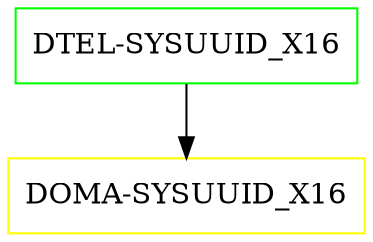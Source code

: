 digraph G {
  "DTEL-SYSUUID_X16" [shape=box,color=green];
  "DOMA-SYSUUID_X16" [shape=box,color=yellow,URL="./DOMA_SYSUUID_X16.html"];
  "DTEL-SYSUUID_X16" -> "DOMA-SYSUUID_X16";
}
